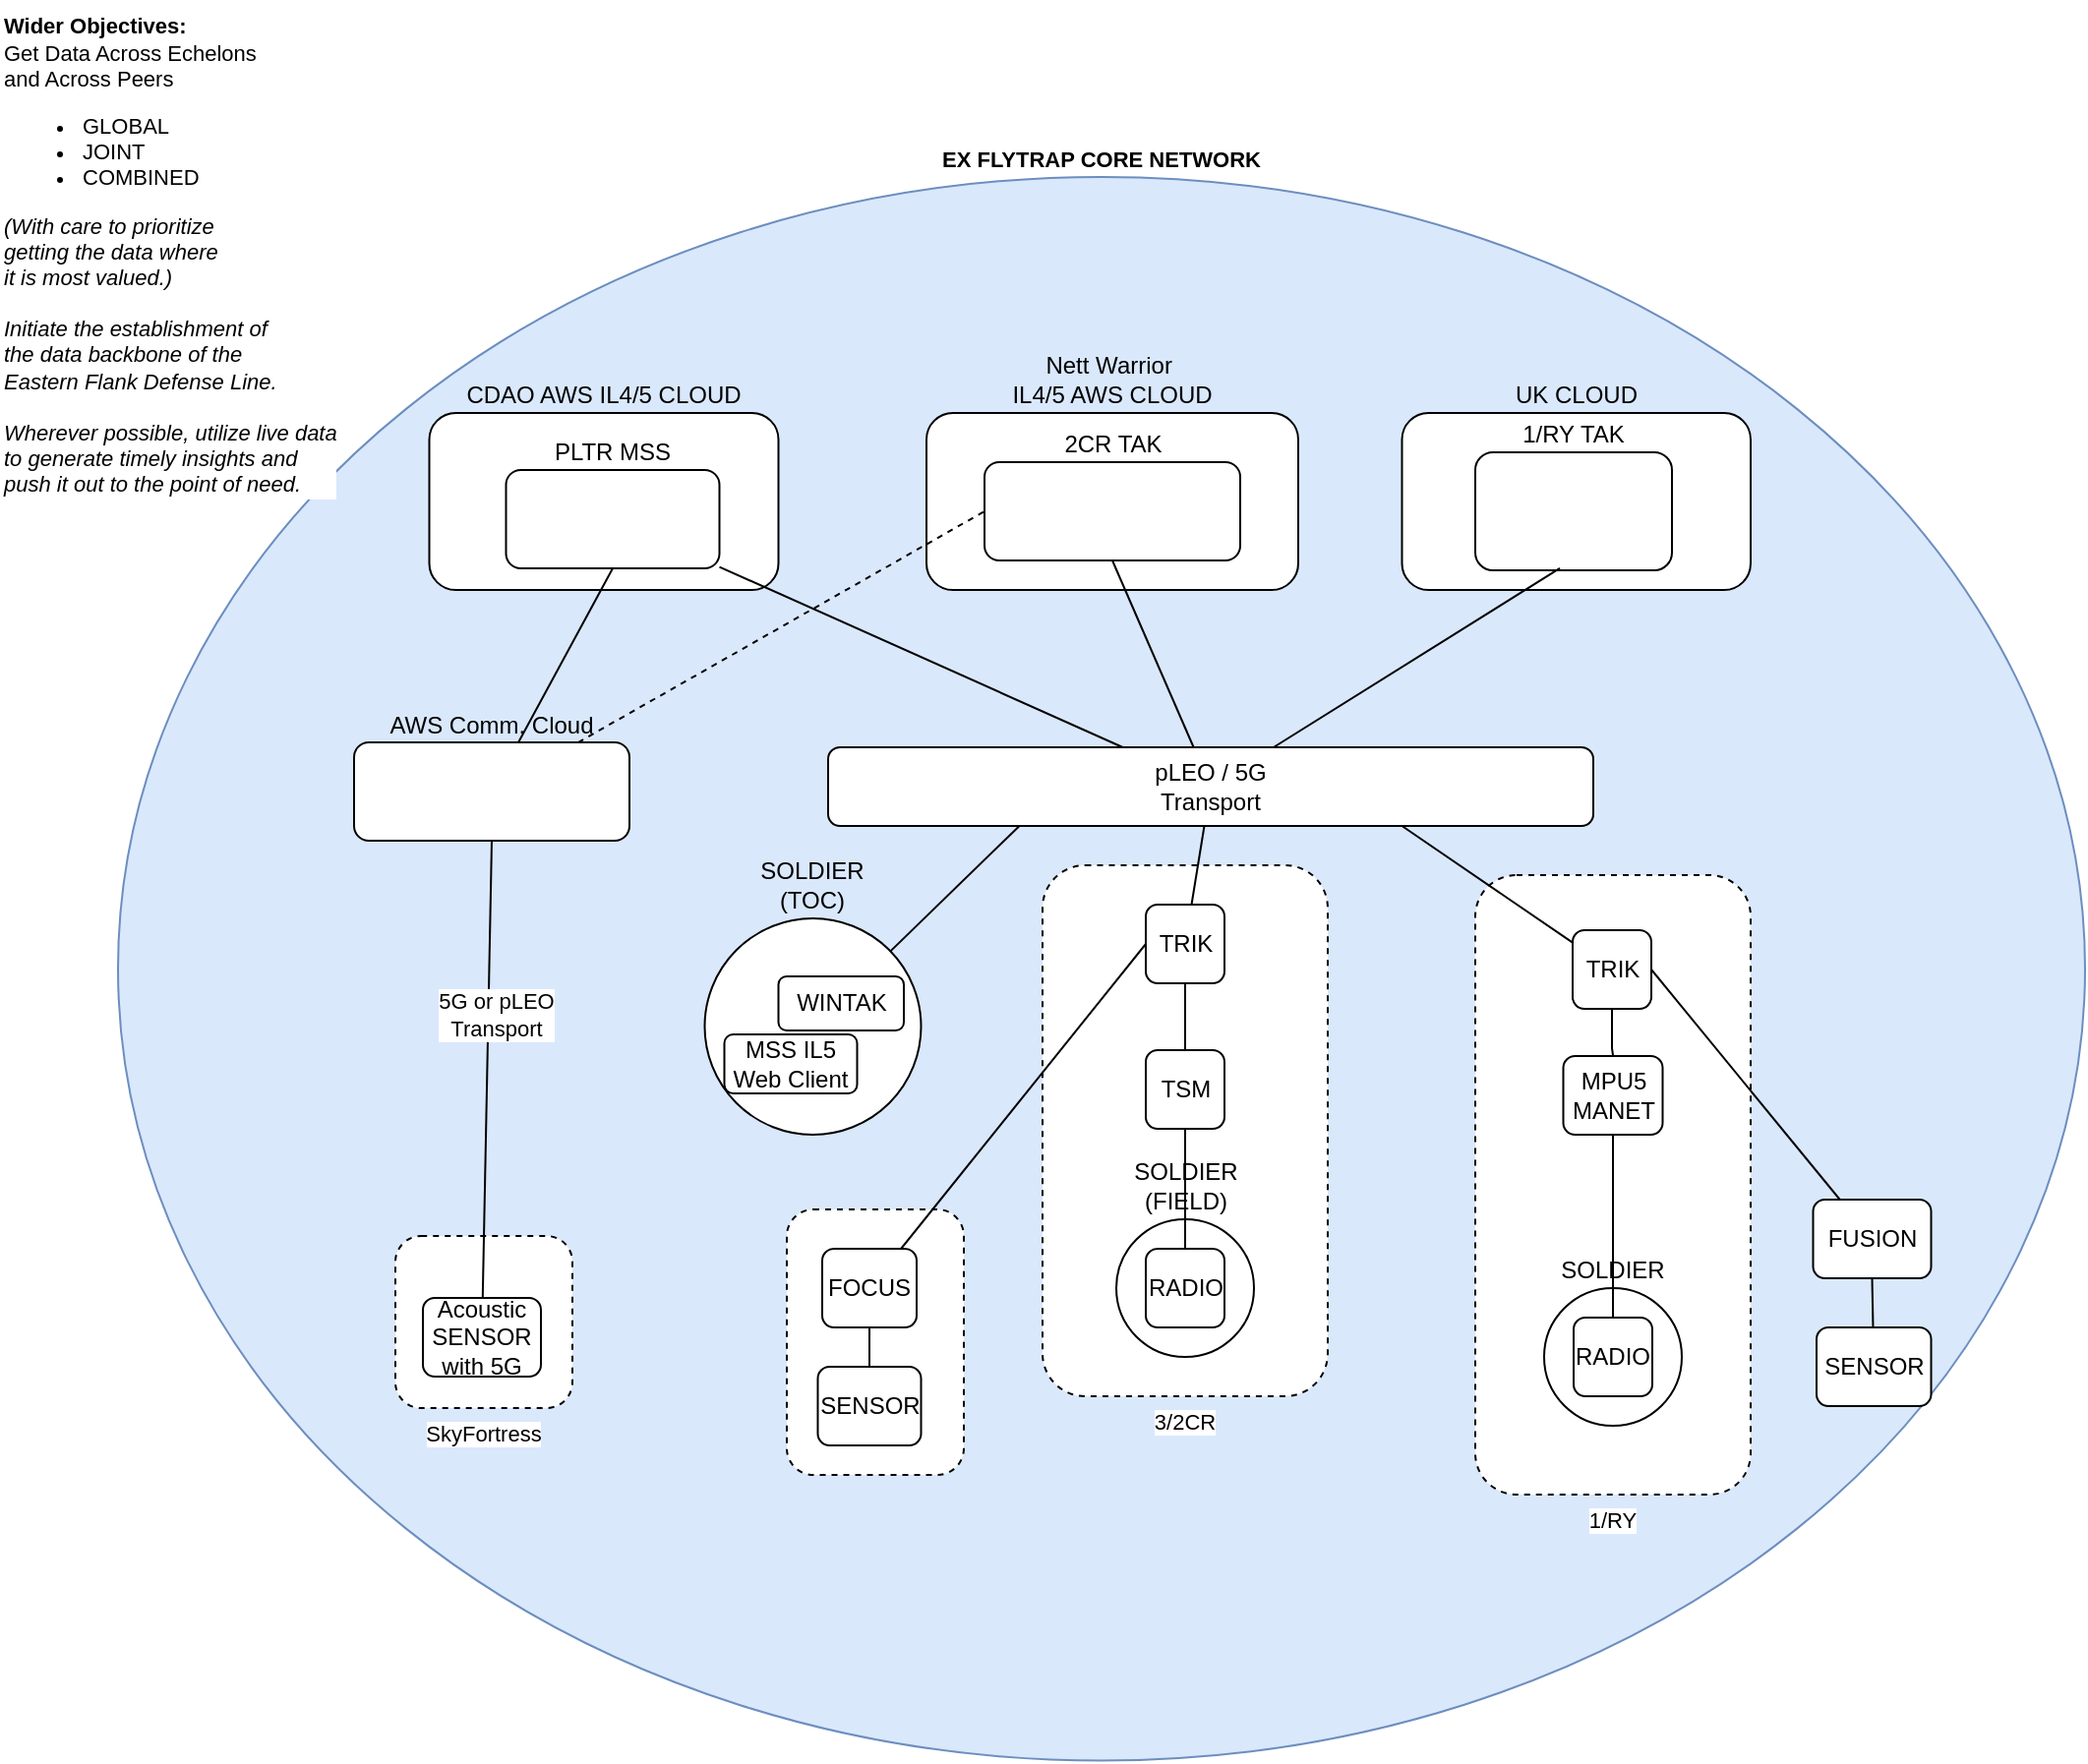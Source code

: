 <mxfile>
    <diagram name="Page-1" id="hvNq0bLNqhKwoZfUZP0T">
        <mxGraphModel dx="1233" dy="1461" grid="1" gridSize="10" guides="1" tooltips="1" connect="1" arrows="1" fold="1" page="1" pageScale="1" pageWidth="850" pageHeight="1100" math="0" shadow="0">
            <root>
                <mxCell id="0"/>
                <mxCell id="1" parent="0"/>
                <mxCell id="jyh1h8HAa2u7fzU4bVlv-119" value="&lt;b&gt;EX FLYTRAP CORE NETWORK&lt;/b&gt;" style="ellipse;whiteSpace=wrap;html=1;fontFamily=Helvetica;fontSize=11;labelBackgroundColor=default;fillColor=#dae8fc;strokeColor=#6c8ebf;labelPosition=center;verticalLabelPosition=top;align=center;verticalAlign=bottom;" parent="1" vertex="1">
                    <mxGeometry x="-130" y="-220" width="1000" height="805.25" as="geometry"/>
                </mxCell>
                <mxCell id="jyh1h8HAa2u7fzU4bVlv-79" value="CDAO AWS IL4/5 CLOUD" style="rounded=1;whiteSpace=wrap;html=1;labelPosition=center;verticalLabelPosition=top;align=center;verticalAlign=bottom;" parent="1" vertex="1">
                    <mxGeometry x="28.25" y="-100" width="177.5" height="90" as="geometry"/>
                </mxCell>
                <mxCell id="jyh1h8HAa2u7fzU4bVlv-113" value="&lt;div&gt;&lt;b&gt;Wider Objectives:&lt;/b&gt;&lt;/div&gt;&lt;div&gt;Get Data Across Echelons&amp;nbsp;&lt;/div&gt;&lt;div&gt;and Across Peers&lt;/div&gt;&lt;ul&gt;&lt;li&gt;GLOBAL&lt;/li&gt;&lt;li&gt;JOINT&lt;/li&gt;&lt;li&gt;COMBINED&lt;/li&gt;&lt;/ul&gt;&lt;div&gt;&lt;i&gt;(With care to prioritize&amp;nbsp;&lt;/i&gt;&lt;/div&gt;&lt;div&gt;&lt;i&gt;getting the data where&amp;nbsp;&lt;/i&gt;&lt;/div&gt;&lt;div&gt;&lt;i&gt;it is most valued.)&lt;/i&gt;&lt;/div&gt;&lt;div&gt;&lt;i&gt;&lt;br&gt;&lt;/i&gt;&lt;/div&gt;&lt;div&gt;&lt;i&gt;Initiate the establishment of&lt;/i&gt;&lt;/div&gt;&lt;div&gt;&lt;i&gt;the data backbone of the&lt;/i&gt;&lt;/div&gt;&lt;div&gt;&lt;i&gt;Eastern Flank Defense Line.&lt;/i&gt;&lt;/div&gt;&lt;div&gt;&lt;i&gt;&lt;br&gt;&lt;/i&gt;&lt;/div&gt;&lt;div&gt;&lt;i&gt;Wherever possible, utilize live data&lt;/i&gt;&lt;/div&gt;&lt;div&gt;&lt;i&gt;to generate timely insights and&lt;/i&gt;&lt;/div&gt;&lt;div&gt;&lt;i&gt;push it out to the point of need.&lt;/i&gt;&lt;/div&gt;" style="text;html=1;align=left;verticalAlign=middle;resizable=0;points=[];autosize=1;strokeColor=none;fillColor=none;fontFamily=Helvetica;fontSize=11;fontColor=default;labelBackgroundColor=default;" parent="1" vertex="1">
                    <mxGeometry x="-190" y="-310" width="190" height="260" as="geometry"/>
                </mxCell>
                <mxCell id="jyh1h8HAa2u7fzU4bVlv-78" value="1/RY" style="rounded=1;whiteSpace=wrap;html=1;fontFamily=Helvetica;fontSize=11;fontColor=default;labelBackgroundColor=default;dashed=1;labelPosition=center;verticalLabelPosition=bottom;align=center;verticalAlign=top;" parent="1" vertex="1">
                    <mxGeometry x="560" y="135" width="140" height="315" as="geometry"/>
                </mxCell>
                <mxCell id="jyh1h8HAa2u7fzU4bVlv-77" value="" style="rounded=1;whiteSpace=wrap;html=1;fontFamily=Helvetica;fontSize=11;fontColor=default;labelBackgroundColor=default;dashed=1;labelPosition=center;verticalLabelPosition=bottom;align=center;verticalAlign=top;" parent="1" vertex="1">
                    <mxGeometry x="210" y="305" width="90" height="135" as="geometry"/>
                </mxCell>
                <mxCell id="jyh1h8HAa2u7fzU4bVlv-75" value="3/2CR" style="rounded=1;whiteSpace=wrap;html=1;fontFamily=Helvetica;fontSize=11;fontColor=default;labelBackgroundColor=default;dashed=1;labelPosition=center;verticalLabelPosition=bottom;align=center;verticalAlign=top;" parent="1" vertex="1">
                    <mxGeometry x="340" y="130" width="145" height="270" as="geometry"/>
                </mxCell>
                <mxCell id="jyh1h8HAa2u7fzU4bVlv-12" value="Nett Warrior&amp;nbsp;&lt;div&gt;IL4/5 AWS CLOUD&lt;/div&gt;" style="rounded=1;whiteSpace=wrap;html=1;labelPosition=center;verticalLabelPosition=top;align=center;verticalAlign=bottom;" parent="1" vertex="1">
                    <mxGeometry x="281" y="-100" width="189" height="90" as="geometry"/>
                </mxCell>
                <mxCell id="jyh1h8HAa2u7fzU4bVlv-13" value="2CR TAK" style="rounded=1;whiteSpace=wrap;html=1;labelPosition=center;verticalLabelPosition=top;align=center;verticalAlign=bottom;" parent="1" vertex="1">
                    <mxGeometry x="310.5" y="-75" width="130" height="50" as="geometry"/>
                </mxCell>
                <mxCell id="jyh1h8HAa2u7fzU4bVlv-16" value="UK CLOUD" style="rounded=1;whiteSpace=wrap;html=1;labelPosition=center;verticalLabelPosition=top;align=center;verticalAlign=bottom;" parent="1" vertex="1">
                    <mxGeometry x="522.75" y="-100" width="177.25" height="90" as="geometry"/>
                </mxCell>
                <mxCell id="jyh1h8HAa2u7fzU4bVlv-17" value="1/RY TAK" style="rounded=1;whiteSpace=wrap;html=1;labelPosition=center;verticalLabelPosition=top;align=center;verticalAlign=bottom;" parent="1" vertex="1">
                    <mxGeometry x="560" y="-80" width="100" height="60" as="geometry"/>
                </mxCell>
                <mxCell id="jyh1h8HAa2u7fzU4bVlv-19" value="SOLDIER&lt;div&gt;(FIELD)&lt;/div&gt;" style="ellipse;whiteSpace=wrap;html=1;aspect=fixed;labelPosition=center;verticalLabelPosition=top;align=center;verticalAlign=bottom;" parent="1" vertex="1">
                    <mxGeometry x="377.5" y="310" width="70" height="70" as="geometry"/>
                </mxCell>
                <mxCell id="jyh1h8HAa2u7fzU4bVlv-20" style="rounded=0;orthogonalLoop=1;jettySize=auto;html=1;endArrow=none;startFill=0;" parent="1" source="jyh1h8HAa2u7fzU4bVlv-22" target="jyh1h8HAa2u7fzU4bVlv-23" edge="1">
                    <mxGeometry relative="1" as="geometry"/>
                </mxCell>
                <mxCell id="jyh1h8HAa2u7fzU4bVlv-21" value="" style="rounded=0;orthogonalLoop=1;jettySize=auto;html=1;endArrow=none;startFill=0;" parent="1" source="jyh1h8HAa2u7fzU4bVlv-22" target="jyh1h8HAa2u7fzU4bVlv-28" edge="1">
                    <mxGeometry relative="1" as="geometry"/>
                </mxCell>
                <mxCell id="jyh1h8HAa2u7fzU4bVlv-22" value="TRIK" style="rounded=1;whiteSpace=wrap;html=1;" parent="1" vertex="1">
                    <mxGeometry x="392.5" y="150" width="40" height="40" as="geometry"/>
                </mxCell>
                <mxCell id="jyh1h8HAa2u7fzU4bVlv-23" value="TSM" style="rounded=1;whiteSpace=wrap;html=1;" parent="1" vertex="1">
                    <mxGeometry x="392.5" y="224" width="40" height="40" as="geometry"/>
                </mxCell>
                <mxCell id="jyh1h8HAa2u7fzU4bVlv-24" style="rounded=0;orthogonalLoop=1;jettySize=auto;html=1;entryX=0.5;entryY=1;entryDx=0;entryDy=0;endArrow=none;startFill=0;" parent="1" source="jyh1h8HAa2u7fzU4bVlv-27" target="jyh1h8HAa2u7fzU4bVlv-23" edge="1">
                    <mxGeometry relative="1" as="geometry"/>
                </mxCell>
                <mxCell id="jyh1h8HAa2u7fzU4bVlv-27" value="RADIO" style="rounded=1;whiteSpace=wrap;html=1;" parent="1" vertex="1">
                    <mxGeometry x="392.5" y="325" width="40" height="40" as="geometry"/>
                </mxCell>
                <mxCell id="jyh1h8HAa2u7fzU4bVlv-114" style="edgeStyle=none;shape=connector;rounded=0;orthogonalLoop=1;jettySize=auto;html=1;entryX=0.5;entryY=1;entryDx=0;entryDy=0;strokeColor=default;align=center;verticalAlign=middle;fontFamily=Helvetica;fontSize=11;fontColor=default;labelBackgroundColor=default;startFill=0;endArrow=none;" parent="1" source="jyh1h8HAa2u7fzU4bVlv-28" target="jyh1h8HAa2u7fzU4bVlv-13" edge="1">
                    <mxGeometry relative="1" as="geometry"/>
                </mxCell>
                <mxCell id="jyh1h8HAa2u7fzU4bVlv-116" style="edgeStyle=none;shape=connector;rounded=0;orthogonalLoop=1;jettySize=auto;html=1;strokeColor=default;align=center;verticalAlign=middle;fontFamily=Helvetica;fontSize=11;fontColor=default;labelBackgroundColor=default;startFill=0;endArrow=none;" parent="1" source="jyh1h8HAa2u7fzU4bVlv-28" target="jyh1h8HAa2u7fzU4bVlv-80" edge="1">
                    <mxGeometry relative="1" as="geometry"/>
                </mxCell>
                <mxCell id="jyh1h8HAa2u7fzU4bVlv-28" value="pLEO / 5G&lt;div&gt;Transport&lt;/div&gt;" style="rounded=1;whiteSpace=wrap;html=1;" parent="1" vertex="1">
                    <mxGeometry x="231" y="70" width="389" height="40" as="geometry"/>
                </mxCell>
                <mxCell id="jyh1h8HAa2u7fzU4bVlv-30" value="SOLDIER" style="ellipse;whiteSpace=wrap;html=1;aspect=fixed;labelPosition=center;verticalLabelPosition=top;align=center;verticalAlign=bottom;" parent="1" vertex="1">
                    <mxGeometry x="595" y="345" width="70" height="70" as="geometry"/>
                </mxCell>
                <mxCell id="jyh1h8HAa2u7fzU4bVlv-31" style="edgeStyle=orthogonalEdgeStyle;rounded=0;orthogonalLoop=1;jettySize=auto;html=1;endArrow=none;startFill=0;" parent="1" source="jyh1h8HAa2u7fzU4bVlv-33" target="jyh1h8HAa2u7fzU4bVlv-34" edge="1">
                    <mxGeometry relative="1" as="geometry"/>
                </mxCell>
                <mxCell id="jyh1h8HAa2u7fzU4bVlv-109" style="edgeStyle=none;shape=connector;rounded=0;orthogonalLoop=1;jettySize=auto;html=1;entryX=0.75;entryY=1;entryDx=0;entryDy=0;strokeColor=default;align=center;verticalAlign=middle;fontFamily=Helvetica;fontSize=11;fontColor=default;labelBackgroundColor=default;startFill=0;endArrow=none;" parent="1" source="jyh1h8HAa2u7fzU4bVlv-33" target="jyh1h8HAa2u7fzU4bVlv-28" edge="1">
                    <mxGeometry relative="1" as="geometry"/>
                </mxCell>
                <mxCell id="jyh1h8HAa2u7fzU4bVlv-33" value="TRIK" style="rounded=1;whiteSpace=wrap;html=1;" parent="1" vertex="1">
                    <mxGeometry x="609.5" y="163" width="40" height="40" as="geometry"/>
                </mxCell>
                <mxCell id="jyh1h8HAa2u7fzU4bVlv-34" value="MPU5&lt;div&gt;MANET&lt;/div&gt;" style="rounded=1;whiteSpace=wrap;html=1;" parent="1" vertex="1">
                    <mxGeometry x="604.75" y="227" width="50.5" height="40" as="geometry"/>
                </mxCell>
                <mxCell id="jyh1h8HAa2u7fzU4bVlv-35" style="edgeStyle=orthogonalEdgeStyle;rounded=0;orthogonalLoop=1;jettySize=auto;html=1;entryX=0.5;entryY=1;entryDx=0;entryDy=0;endArrow=none;startFill=0;" parent="1" source="jyh1h8HAa2u7fzU4bVlv-38" target="jyh1h8HAa2u7fzU4bVlv-34" edge="1">
                    <mxGeometry relative="1" as="geometry"/>
                </mxCell>
                <mxCell id="jyh1h8HAa2u7fzU4bVlv-38" value="RADIO" style="rounded=1;whiteSpace=wrap;html=1;" parent="1" vertex="1">
                    <mxGeometry x="610" y="360" width="40" height="40" as="geometry"/>
                </mxCell>
                <mxCell id="jyh1h8HAa2u7fzU4bVlv-50" style="rounded=0;orthogonalLoop=1;jettySize=auto;html=1;entryX=1;entryY=0.5;entryDx=0;entryDy=0;endArrow=none;startFill=0;" parent="1" source="jyh1h8HAa2u7fzU4bVlv-45" target="jyh1h8HAa2u7fzU4bVlv-33" edge="1">
                    <mxGeometry relative="1" as="geometry"/>
                </mxCell>
                <mxCell id="jyh1h8HAa2u7fzU4bVlv-45" value="FUSION" style="rounded=1;whiteSpace=wrap;html=1;" parent="1" vertex="1">
                    <mxGeometry x="731.75" y="300" width="60" height="40" as="geometry"/>
                </mxCell>
                <mxCell id="jyh1h8HAa2u7fzU4bVlv-46" style="rounded=0;orthogonalLoop=1;jettySize=auto;html=1;entryX=0.5;entryY=1;entryDx=0;entryDy=0;endArrow=none;startFill=0;" parent="1" source="jyh1h8HAa2u7fzU4bVlv-47" target="jyh1h8HAa2u7fzU4bVlv-45" edge="1">
                    <mxGeometry relative="1" as="geometry">
                        <mxPoint x="782.5" y="435" as="sourcePoint"/>
                    </mxGeometry>
                </mxCell>
                <mxCell id="jyh1h8HAa2u7fzU4bVlv-47" value="SENSOR" style="rounded=1;whiteSpace=wrap;html=1;" parent="1" vertex="1">
                    <mxGeometry x="733.5" y="365" width="58.25" height="40" as="geometry"/>
                </mxCell>
                <mxCell id="jyh1h8HAa2u7fzU4bVlv-107" style="edgeStyle=none;shape=connector;rounded=0;orthogonalLoop=1;jettySize=auto;html=1;entryX=0;entryY=0.5;entryDx=0;entryDy=0;strokeColor=default;align=center;verticalAlign=middle;fontFamily=Helvetica;fontSize=11;fontColor=default;labelBackgroundColor=default;startFill=0;endArrow=none;" parent="1" source="jyh1h8HAa2u7fzU4bVlv-56" target="jyh1h8HAa2u7fzU4bVlv-22" edge="1">
                    <mxGeometry relative="1" as="geometry"/>
                </mxCell>
                <mxCell id="jyh1h8HAa2u7fzU4bVlv-56" value="FOCUS" style="rounded=1;whiteSpace=wrap;html=1;" parent="1" vertex="1">
                    <mxGeometry x="228" y="325" width="48" height="40" as="geometry"/>
                </mxCell>
                <mxCell id="jyh1h8HAa2u7fzU4bVlv-58" value="SENSOR" style="rounded=1;whiteSpace=wrap;html=1;" parent="1" vertex="1">
                    <mxGeometry x="225.75" y="385" width="52.5" height="40" as="geometry"/>
                </mxCell>
                <mxCell id="jyh1h8HAa2u7fzU4bVlv-59" value="" style="rounded=0;orthogonalLoop=1;jettySize=auto;html=1;entryX=0.5;entryY=1;entryDx=0;entryDy=0;endArrow=none;startFill=0;" parent="1" source="jyh1h8HAa2u7fzU4bVlv-58" target="jyh1h8HAa2u7fzU4bVlv-56" edge="1">
                    <mxGeometry relative="1" as="geometry">
                        <mxPoint x="237" y="335" as="sourcePoint"/>
                        <mxPoint x="252" y="395" as="targetPoint"/>
                    </mxGeometry>
                </mxCell>
                <mxCell id="jyh1h8HAa2u7fzU4bVlv-80" value="PLTR MSS" style="rounded=1;whiteSpace=wrap;html=1;labelPosition=center;verticalLabelPosition=top;align=center;verticalAlign=bottom;" parent="1" vertex="1">
                    <mxGeometry x="67.25" y="-71" width="108.5" height="50" as="geometry"/>
                </mxCell>
                <mxCell id="jyh1h8HAa2u7fzU4bVlv-117" style="edgeStyle=none;shape=connector;rounded=0;orthogonalLoop=1;jettySize=auto;html=1;entryX=0.5;entryY=1;entryDx=0;entryDy=0;strokeColor=default;align=center;verticalAlign=middle;fontFamily=Helvetica;fontSize=11;fontColor=default;labelBackgroundColor=default;startFill=0;endArrow=none;" parent="1" source="jyh1h8HAa2u7fzU4bVlv-82" target="jyh1h8HAa2u7fzU4bVlv-80" edge="1">
                    <mxGeometry relative="1" as="geometry"/>
                </mxCell>
                <mxCell id="jyh1h8HAa2u7fzU4bVlv-118" style="edgeStyle=none;shape=connector;rounded=0;orthogonalLoop=1;jettySize=auto;html=1;entryX=0;entryY=0.5;entryDx=0;entryDy=0;strokeColor=default;align=center;verticalAlign=middle;fontFamily=Helvetica;fontSize=11;fontColor=default;labelBackgroundColor=default;startFill=0;endArrow=none;dashed=1;" parent="1" source="jyh1h8HAa2u7fzU4bVlv-82" target="jyh1h8HAa2u7fzU4bVlv-13" edge="1">
                    <mxGeometry relative="1" as="geometry"/>
                </mxCell>
                <mxCell id="jyh1h8HAa2u7fzU4bVlv-82" value="AWS Comm. Cloud" style="rounded=1;whiteSpace=wrap;html=1;labelPosition=center;verticalLabelPosition=top;align=center;verticalAlign=bottom;" parent="1" vertex="1">
                    <mxGeometry x="-10" y="67.5" width="140" height="50" as="geometry"/>
                </mxCell>
                <mxCell id="jyh1h8HAa2u7fzU4bVlv-83" value="SkyFortress" style="rounded=1;whiteSpace=wrap;html=1;fontFamily=Helvetica;fontSize=11;fontColor=default;labelBackgroundColor=default;dashed=1;labelPosition=center;verticalLabelPosition=bottom;align=center;verticalAlign=top;" parent="1" vertex="1">
                    <mxGeometry x="11" y="318.5" width="90" height="87.5" as="geometry"/>
                </mxCell>
                <mxCell id="jyh1h8HAa2u7fzU4bVlv-101" style="edgeStyle=none;shape=connector;rounded=0;orthogonalLoop=1;jettySize=auto;html=1;entryX=0.5;entryY=1;entryDx=0;entryDy=0;strokeColor=default;align=center;verticalAlign=middle;fontFamily=Helvetica;fontSize=11;fontColor=default;labelBackgroundColor=default;startFill=0;endArrow=none;" parent="1" source="jyh1h8HAa2u7fzU4bVlv-84" target="jyh1h8HAa2u7fzU4bVlv-82" edge="1">
                    <mxGeometry relative="1" as="geometry"/>
                </mxCell>
                <mxCell id="jyh1h8HAa2u7fzU4bVlv-110" value="5G or pLEO&lt;div&gt;Transport&lt;/div&gt;" style="edgeLabel;html=1;align=center;verticalAlign=middle;resizable=0;points=[];fontFamily=Helvetica;fontSize=11;fontColor=default;labelBackgroundColor=default;" parent="jyh1h8HAa2u7fzU4bVlv-101" connectable="0" vertex="1">
                    <mxGeometry x="0.245" y="-3" relative="1" as="geometry">
                        <mxPoint y="1" as="offset"/>
                    </mxGeometry>
                </mxCell>
                <mxCell id="jyh1h8HAa2u7fzU4bVlv-84" value="Acoustic SENSOR&lt;div&gt;with 5G&lt;/div&gt;" style="rounded=1;whiteSpace=wrap;html=1;" parent="1" vertex="1">
                    <mxGeometry x="25" y="350" width="60" height="40" as="geometry"/>
                </mxCell>
                <mxCell id="jyh1h8HAa2u7fzU4bVlv-108" style="edgeStyle=none;shape=connector;rounded=0;orthogonalLoop=1;jettySize=auto;html=1;entryX=0.25;entryY=1;entryDx=0;entryDy=0;strokeColor=default;align=center;verticalAlign=middle;fontFamily=Helvetica;fontSize=11;fontColor=default;labelBackgroundColor=default;startFill=0;endArrow=none;" parent="1" source="jyh1h8HAa2u7fzU4bVlv-95" target="jyh1h8HAa2u7fzU4bVlv-28" edge="1">
                    <mxGeometry relative="1" as="geometry"/>
                </mxCell>
                <mxCell id="jyh1h8HAa2u7fzU4bVlv-95" value="SOLDIER&lt;div&gt;(TOC)&lt;/div&gt;" style="ellipse;whiteSpace=wrap;html=1;aspect=fixed;labelPosition=center;verticalLabelPosition=top;align=center;verticalAlign=bottom;" parent="1" vertex="1">
                    <mxGeometry x="168.25" y="157" width="110" height="110" as="geometry"/>
                </mxCell>
                <mxCell id="jyh1h8HAa2u7fzU4bVlv-97" value="WINTAK" style="rounded=1;whiteSpace=wrap;html=1;" parent="1" vertex="1">
                    <mxGeometry x="205.75" y="186.5" width="63.75" height="27.5" as="geometry"/>
                </mxCell>
                <mxCell id="jyh1h8HAa2u7fzU4bVlv-98" value="MSS IL5 Web Client" style="rounded=1;whiteSpace=wrap;html=1;" parent="1" vertex="1">
                    <mxGeometry x="178.25" y="216" width="67.5" height="30" as="geometry"/>
                </mxCell>
                <mxCell id="jyh1h8HAa2u7fzU4bVlv-115" style="edgeStyle=none;shape=connector;rounded=0;orthogonalLoop=1;jettySize=auto;html=1;entryX=0.43;entryY=0.983;entryDx=0;entryDy=0;entryPerimeter=0;strokeColor=default;align=center;verticalAlign=middle;fontFamily=Helvetica;fontSize=11;fontColor=default;labelBackgroundColor=default;startFill=0;endArrow=none;" parent="1" source="jyh1h8HAa2u7fzU4bVlv-28" target="jyh1h8HAa2u7fzU4bVlv-17" edge="1">
                    <mxGeometry relative="1" as="geometry"/>
                </mxCell>
            </root>
        </mxGraphModel>
    </diagram>
</mxfile>
